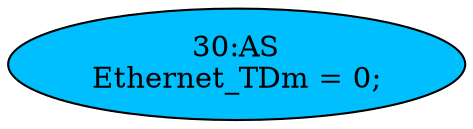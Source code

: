 strict digraph "" {
	node [label="\N"];
	"30:AS"	 [ast="<pyverilog.vparser.ast.Assign object at 0x7f9d4b7f5d10>",
		def_var="['Ethernet_TDm']",
		fillcolor=deepskyblue,
		label="30:AS
Ethernet_TDm = 0;",
		statements="[]",
		style=filled,
		typ=Assign,
		use_var="[]"];
}
